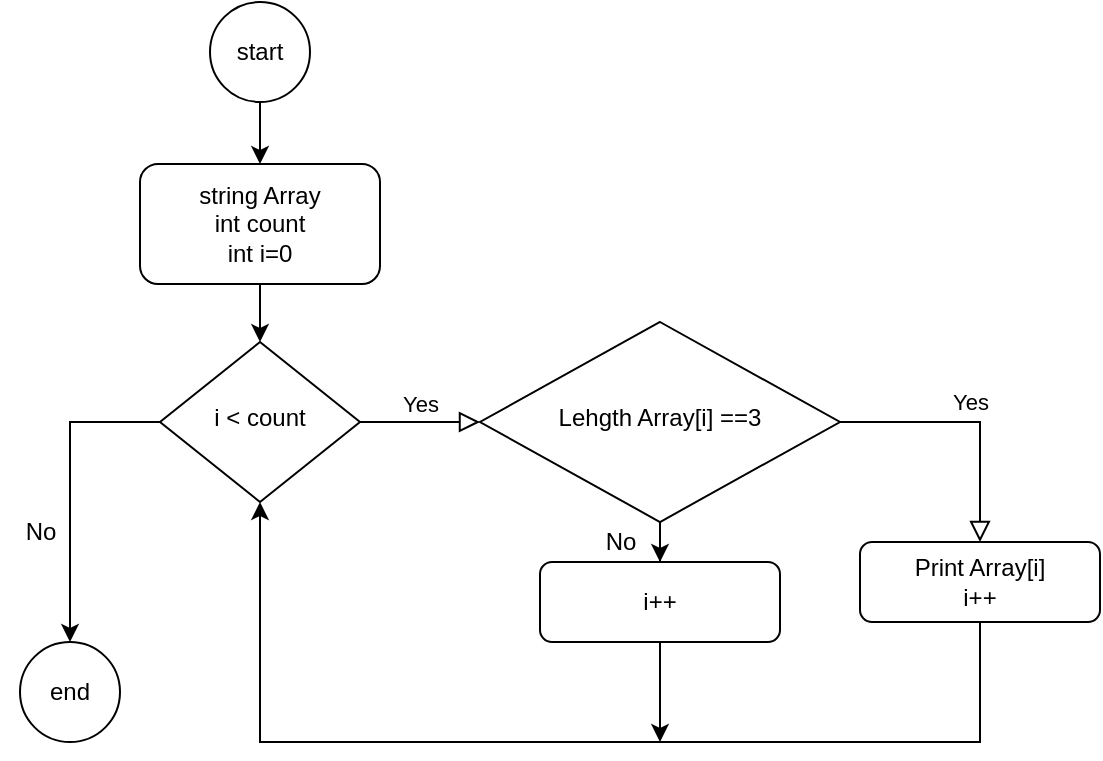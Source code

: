 <mxfile version="20.8.22" type="device"><diagram id="C5RBs43oDa-KdzZeNtuy" name="Page-1"><mxGraphModel dx="880" dy="484" grid="1" gridSize="10" guides="1" tooltips="1" connect="1" arrows="1" fold="1" page="1" pageScale="1" pageWidth="827" pageHeight="1169" math="0" shadow="0"><root><mxCell id="WIyWlLk6GJQsqaUBKTNV-0"/><mxCell id="WIyWlLk6GJQsqaUBKTNV-1" parent="WIyWlLk6GJQsqaUBKTNV-0"/><mxCell id="ICfBdKHw80Eh8eW6Kbq0-3" value="" style="edgeStyle=orthogonalEdgeStyle;rounded=0;orthogonalLoop=1;jettySize=auto;html=1;" edge="1" parent="WIyWlLk6GJQsqaUBKTNV-1" source="WIyWlLk6GJQsqaUBKTNV-3" target="WIyWlLk6GJQsqaUBKTNV-6"><mxGeometry relative="1" as="geometry"/></mxCell><mxCell id="WIyWlLk6GJQsqaUBKTNV-3" value="string Array&lt;br&gt;int count&lt;br&gt;int i=0" style="rounded=1;whiteSpace=wrap;html=1;fontSize=12;glass=0;strokeWidth=1;shadow=0;" parent="WIyWlLk6GJQsqaUBKTNV-1" vertex="1"><mxGeometry x="160" y="81" width="120" height="60" as="geometry"/></mxCell><mxCell id="ICfBdKHw80Eh8eW6Kbq0-10" style="edgeStyle=orthogonalEdgeStyle;rounded=0;orthogonalLoop=1;jettySize=auto;html=1;entryX=0.5;entryY=0;entryDx=0;entryDy=0;" edge="1" parent="WIyWlLk6GJQsqaUBKTNV-1" source="WIyWlLk6GJQsqaUBKTNV-6" target="ICfBdKHw80Eh8eW6Kbq0-7"><mxGeometry relative="1" as="geometry"/></mxCell><mxCell id="WIyWlLk6GJQsqaUBKTNV-6" value="i &amp;lt; count" style="rhombus;whiteSpace=wrap;html=1;shadow=0;fontFamily=Helvetica;fontSize=12;align=center;strokeWidth=1;spacing=6;spacingTop=-4;" parent="WIyWlLk6GJQsqaUBKTNV-1" vertex="1"><mxGeometry x="170" y="170" width="100" height="80" as="geometry"/></mxCell><mxCell id="WIyWlLk6GJQsqaUBKTNV-9" value="Yes" style="edgeStyle=orthogonalEdgeStyle;rounded=0;html=1;jettySize=auto;orthogonalLoop=1;fontSize=11;endArrow=block;endFill=0;endSize=8;strokeWidth=1;shadow=0;labelBackgroundColor=none;exitX=1;exitY=0.5;exitDx=0;exitDy=0;" parent="WIyWlLk6GJQsqaUBKTNV-1" source="ICfBdKHw80Eh8eW6Kbq0-6" target="WIyWlLk6GJQsqaUBKTNV-12" edge="1"><mxGeometry y="10" relative="1" as="geometry"><mxPoint as="offset"/><mxPoint x="270" y="330" as="sourcePoint"/></mxGeometry></mxCell><mxCell id="ICfBdKHw80Eh8eW6Kbq0-16" style="edgeStyle=orthogonalEdgeStyle;rounded=0;orthogonalLoop=1;jettySize=auto;html=1;entryX=0.5;entryY=1;entryDx=0;entryDy=0;" edge="1" parent="WIyWlLk6GJQsqaUBKTNV-1" source="WIyWlLk6GJQsqaUBKTNV-12" target="WIyWlLk6GJQsqaUBKTNV-6"><mxGeometry relative="1" as="geometry"><Array as="points"><mxPoint x="580" y="370"/><mxPoint x="220" y="370"/></Array></mxGeometry></mxCell><mxCell id="WIyWlLk6GJQsqaUBKTNV-12" value="Print Array[i]&lt;br&gt;i++" style="rounded=1;whiteSpace=wrap;html=1;fontSize=12;glass=0;strokeWidth=1;shadow=0;" parent="WIyWlLk6GJQsqaUBKTNV-1" vertex="1"><mxGeometry x="520" y="270" width="120" height="40" as="geometry"/></mxCell><mxCell id="ICfBdKHw80Eh8eW6Kbq0-1" value="" style="edgeStyle=orthogonalEdgeStyle;rounded=0;orthogonalLoop=1;jettySize=auto;html=1;" edge="1" parent="WIyWlLk6GJQsqaUBKTNV-1" source="ICfBdKHw80Eh8eW6Kbq0-0" target="WIyWlLk6GJQsqaUBKTNV-3"><mxGeometry relative="1" as="geometry"/></mxCell><mxCell id="ICfBdKHw80Eh8eW6Kbq0-0" value="start" style="ellipse;whiteSpace=wrap;html=1;aspect=fixed;" vertex="1" parent="WIyWlLk6GJQsqaUBKTNV-1"><mxGeometry x="195" width="50" height="50" as="geometry"/></mxCell><mxCell id="ICfBdKHw80Eh8eW6Kbq0-5" value="Yes" style="edgeStyle=orthogonalEdgeStyle;rounded=0;html=1;jettySize=auto;orthogonalLoop=1;fontSize=11;endArrow=block;endFill=0;endSize=8;strokeWidth=1;shadow=0;labelBackgroundColor=none;" edge="1" parent="WIyWlLk6GJQsqaUBKTNV-1" source="WIyWlLk6GJQsqaUBKTNV-6"><mxGeometry y="10" relative="1" as="geometry"><mxPoint as="offset"/><mxPoint x="280" y="340" as="sourcePoint"/><mxPoint x="330" y="210" as="targetPoint"/></mxGeometry></mxCell><mxCell id="ICfBdKHw80Eh8eW6Kbq0-14" value="" style="edgeStyle=orthogonalEdgeStyle;rounded=0;orthogonalLoop=1;jettySize=auto;html=1;" edge="1" parent="WIyWlLk6GJQsqaUBKTNV-1" source="ICfBdKHw80Eh8eW6Kbq0-6" target="ICfBdKHw80Eh8eW6Kbq0-13"><mxGeometry relative="1" as="geometry"/></mxCell><mxCell id="ICfBdKHw80Eh8eW6Kbq0-6" value="Lehgth Array[i] ==3" style="rhombus;whiteSpace=wrap;html=1;shadow=0;fontFamily=Helvetica;fontSize=12;align=center;strokeWidth=1;spacing=6;spacingTop=-4;" vertex="1" parent="WIyWlLk6GJQsqaUBKTNV-1"><mxGeometry x="330" y="160" width="180" height="100" as="geometry"/></mxCell><mxCell id="ICfBdKHw80Eh8eW6Kbq0-7" value="end" style="ellipse;whiteSpace=wrap;html=1;aspect=fixed;" vertex="1" parent="WIyWlLk6GJQsqaUBKTNV-1"><mxGeometry x="100" y="320" width="50" height="50" as="geometry"/></mxCell><mxCell id="ICfBdKHw80Eh8eW6Kbq0-11" value="No&lt;br&gt;" style="text;html=1;align=center;verticalAlign=middle;resizable=0;points=[];autosize=1;strokeColor=none;fillColor=none;" vertex="1" parent="WIyWlLk6GJQsqaUBKTNV-1"><mxGeometry x="90" y="250" width="40" height="30" as="geometry"/></mxCell><mxCell id="ICfBdKHw80Eh8eW6Kbq0-17" style="edgeStyle=orthogonalEdgeStyle;rounded=0;orthogonalLoop=1;jettySize=auto;html=1;" edge="1" parent="WIyWlLk6GJQsqaUBKTNV-1" source="ICfBdKHw80Eh8eW6Kbq0-13"><mxGeometry relative="1" as="geometry"><mxPoint x="420" y="370" as="targetPoint"/></mxGeometry></mxCell><mxCell id="ICfBdKHw80Eh8eW6Kbq0-13" value="i++" style="rounded=1;whiteSpace=wrap;html=1;fontSize=12;glass=0;strokeWidth=1;shadow=0;" vertex="1" parent="WIyWlLk6GJQsqaUBKTNV-1"><mxGeometry x="360" y="280" width="120" height="40" as="geometry"/></mxCell><mxCell id="ICfBdKHw80Eh8eW6Kbq0-15" value="No" style="text;html=1;align=center;verticalAlign=middle;resizable=0;points=[];autosize=1;strokeColor=none;fillColor=none;" vertex="1" parent="WIyWlLk6GJQsqaUBKTNV-1"><mxGeometry x="380" y="255" width="40" height="30" as="geometry"/></mxCell></root></mxGraphModel></diagram></mxfile>